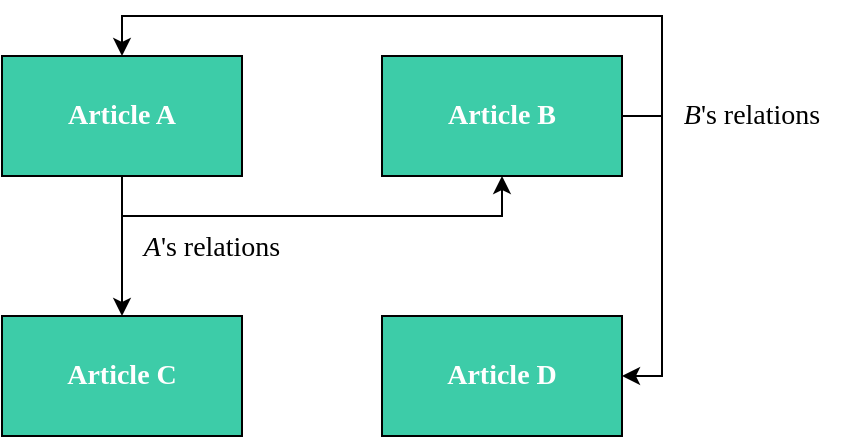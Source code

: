 <mxfile version="19.0.3" type="device"><diagram id="3n7B9lm1j3CcKw8ARISv" name="Page-1"><mxGraphModel dx="716" dy="448" grid="1" gridSize="10" guides="1" tooltips="1" connect="1" arrows="1" fold="1" page="1" pageScale="1" pageWidth="850" pageHeight="1100" math="0" shadow="0"><root><mxCell id="0"/><mxCell id="1" parent="0"/><mxCell id="3qzLwIH5MhSzs5OYG82K-1" style="edgeStyle=orthogonalEdgeStyle;rounded=0;orthogonalLoop=1;jettySize=auto;html=1;entryX=0.5;entryY=1;entryDx=0;entryDy=0;fontFamily=Work Sans;fontSize=14;" parent="1" source="3qzLwIH5MhSzs5OYG82K-3" target="3qzLwIH5MhSzs5OYG82K-6" edge="1"><mxGeometry relative="1" as="geometry"><Array as="points"><mxPoint x="70" y="110"/><mxPoint x="260" y="110"/></Array></mxGeometry></mxCell><mxCell id="3qzLwIH5MhSzs5OYG82K-2" style="edgeStyle=orthogonalEdgeStyle;rounded=0;orthogonalLoop=1;jettySize=auto;html=1;entryX=0.5;entryY=0;entryDx=0;entryDy=0;fontFamily=Work Sans;fontSize=14;" parent="1" source="3qzLwIH5MhSzs5OYG82K-3" target="3qzLwIH5MhSzs5OYG82K-7" edge="1"><mxGeometry relative="1" as="geometry"/></mxCell><mxCell id="3qzLwIH5MhSzs5OYG82K-3" value="Article A" style="rounded=0;whiteSpace=wrap;html=1;fillColor=#d5e8d4;strokeColor=#82b366;fontStyle=1;fontFamily=Work Sans;fontSize=14;" parent="1" vertex="1"><mxGeometry x="10" y="30" width="120" height="60" as="geometry"/></mxCell><mxCell id="3qzLwIH5MhSzs5OYG82K-4" style="edgeStyle=orthogonalEdgeStyle;rounded=0;orthogonalLoop=1;jettySize=auto;html=1;entryX=1;entryY=0.5;entryDx=0;entryDy=0;fontFamily=Work Sans;fontSize=14;" parent="1" source="3qzLwIH5MhSzs5OYG82K-6" target="3qzLwIH5MhSzs5OYG82K-8" edge="1"><mxGeometry relative="1" as="geometry"><Array as="points"><mxPoint x="340" y="60"/><mxPoint x="340" y="190"/></Array></mxGeometry></mxCell><mxCell id="3qzLwIH5MhSzs5OYG82K-5" style="edgeStyle=orthogonalEdgeStyle;rounded=0;orthogonalLoop=1;jettySize=auto;html=1;entryX=0.5;entryY=0;entryDx=0;entryDy=0;fontFamily=Work Sans;fontSize=14;" parent="1" source="3qzLwIH5MhSzs5OYG82K-6" target="3qzLwIH5MhSzs5OYG82K-3" edge="1"><mxGeometry relative="1" as="geometry"><Array as="points"><mxPoint x="340" y="60"/><mxPoint x="340" y="10"/><mxPoint x="70" y="10"/></Array></mxGeometry></mxCell><mxCell id="3qzLwIH5MhSzs5OYG82K-6" value="Article B" style="rounded=0;whiteSpace=wrap;html=1;fillColor=#d5e8d4;strokeColor=#82b366;fontStyle=1;fontFamily=Work Sans;fontSize=14;" parent="1" vertex="1"><mxGeometry x="200" y="30" width="120" height="60" as="geometry"/></mxCell><mxCell id="3qzLwIH5MhSzs5OYG82K-7" value="Article C" style="rounded=0;whiteSpace=wrap;html=1;fillColor=#3DCCA8;strokeColor=#000000;fontStyle=1;fontFamily=Work Sans;fontSize=14;fontColor=#FFFFFF;" parent="1" vertex="1"><mxGeometry x="10" y="160" width="120" height="60" as="geometry"/></mxCell><mxCell id="3qzLwIH5MhSzs5OYG82K-8" value="Article D" style="rounded=0;whiteSpace=wrap;html=1;fillColor=#d5e8d4;strokeColor=#82b366;fontFamily=Work Sans;fontSize=14;" parent="1" vertex="1"><mxGeometry x="200" y="160" width="120" height="60" as="geometry"/></mxCell><mxCell id="3qzLwIH5MhSzs5OYG82K-9" value="Article D" style="rounded=0;whiteSpace=wrap;html=1;fillColor=#3DCCA8;strokeColor=#000000;fontStyle=1;fontFamily=Work Sans;fontSize=14;fontColor=#FFFFFF;" parent="1" vertex="1"><mxGeometry x="200" y="160" width="120" height="60" as="geometry"/></mxCell><mxCell id="3qzLwIH5MhSzs5OYG82K-10" value="&lt;i style=&quot;font-size: 14px;&quot;&gt;A&lt;/i&gt;'s relations" style="text;html=1;strokeColor=none;fillColor=none;align=center;verticalAlign=middle;whiteSpace=wrap;rounded=0;fontFamily=Work Sans;fontSize=14;" parent="1" vertex="1"><mxGeometry x="70" y="116" width="90" height="20" as="geometry"/></mxCell><mxCell id="3qzLwIH5MhSzs5OYG82K-11" value="&lt;i style=&quot;font-size: 14px;&quot;&gt;B&lt;/i&gt;'s relations" style="text;html=1;strokeColor=none;fillColor=none;align=center;verticalAlign=middle;whiteSpace=wrap;rounded=0;fontFamily=Work Sans;fontSize=14;" parent="1" vertex="1"><mxGeometry x="340" y="50" width="90" height="20" as="geometry"/></mxCell><mxCell id="JXlmw2uwSIPHols4LfEt-1" value="Article B" style="rounded=0;whiteSpace=wrap;html=1;fillColor=#3DCCA8;strokeColor=#000000;fontStyle=1;fontFamily=Work Sans;fontSize=14;fontColor=#FFFFFF;" vertex="1" parent="1"><mxGeometry x="200" y="30" width="120" height="60" as="geometry"/></mxCell><mxCell id="JXlmw2uwSIPHols4LfEt-2" value="Article A" style="rounded=0;whiteSpace=wrap;html=1;fillColor=#3DCCA8;strokeColor=#000000;fontStyle=1;fontFamily=Work Sans;fontSize=14;fontColor=#FFFFFF;" vertex="1" parent="1"><mxGeometry x="10" y="30" width="120" height="60" as="geometry"/></mxCell></root></mxGraphModel></diagram></mxfile>